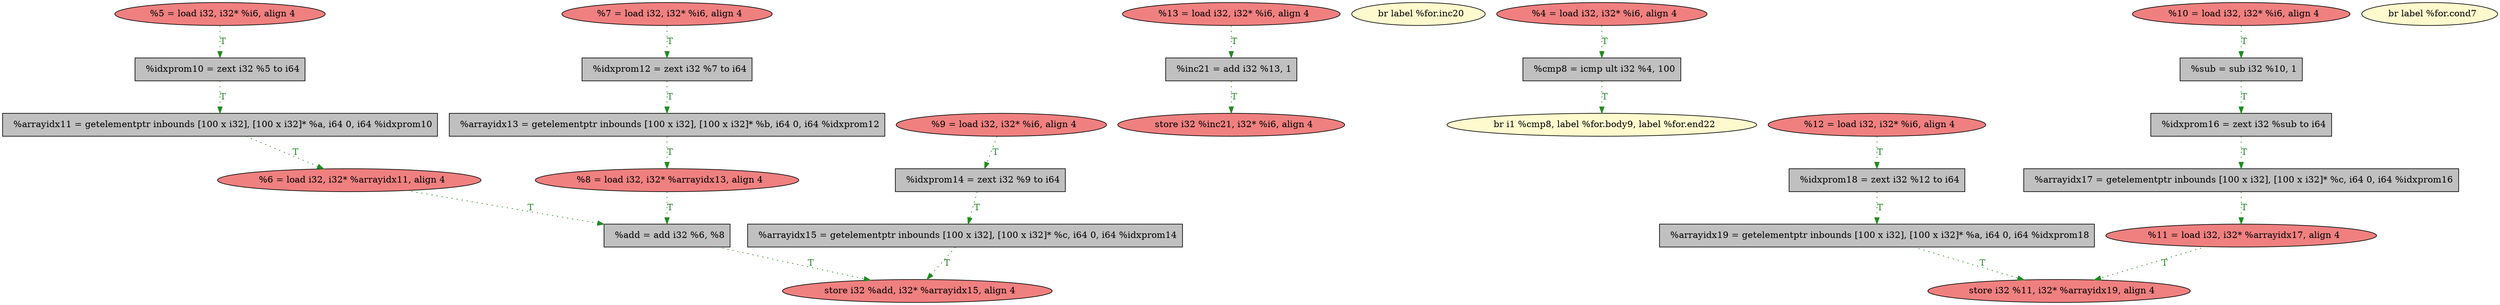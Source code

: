 
digraph G {


node454 [fillcolor=lightcoral,label="  store i32 %add, i32* %arrayidx15, align 4",shape=ellipse,style=filled ]
node453 [fillcolor=grey,label="  %add = add i32 %6, %8",shape=rectangle,style=filled ]
node451 [fillcolor=lightcoral,label="  store i32 %inc21, i32* %i6, align 4",shape=ellipse,style=filled ]
node450 [fillcolor=grey,label="  %idxprom14 = zext i32 %9 to i64",shape=rectangle,style=filled ]
node449 [fillcolor=grey,label="  %arrayidx11 = getelementptr inbounds [100 x i32], [100 x i32]* %a, i64 0, i64 %idxprom10",shape=rectangle,style=filled ]
node446 [fillcolor=lemonchiffon,label="  br label %for.inc20",shape=ellipse,style=filled ]
node443 [fillcolor=grey,label="  %cmp8 = icmp ult i32 %4, 100",shape=rectangle,style=filled ]
node442 [fillcolor=grey,label="  %idxprom12 = zext i32 %7 to i64",shape=rectangle,style=filled ]
node441 [fillcolor=grey,label="  %idxprom10 = zext i32 %5 to i64",shape=rectangle,style=filled ]
node445 [fillcolor=lightcoral,label="  %6 = load i32, i32* %arrayidx11, align 4",shape=ellipse,style=filled ]
node429 [fillcolor=grey,label="  %arrayidx17 = getelementptr inbounds [100 x i32], [100 x i32]* %c, i64 0, i64 %idxprom16",shape=rectangle,style=filled ]
node428 [fillcolor=lightcoral,label="  %12 = load i32, i32* %i6, align 4",shape=ellipse,style=filled ]
node438 [fillcolor=lightcoral,label="  %5 = load i32, i32* %i6, align 4",shape=ellipse,style=filled ]
node427 [fillcolor=grey,label="  %arrayidx19 = getelementptr inbounds [100 x i32], [100 x i32]* %a, i64 0, i64 %idxprom18",shape=rectangle,style=filled ]
node431 [fillcolor=lemonchiffon,label="  br label %for.cond7",shape=ellipse,style=filled ]
node425 [fillcolor=grey,label="  %inc21 = add i32 %13, 1",shape=rectangle,style=filled ]
node448 [fillcolor=grey,label="  %arrayidx15 = getelementptr inbounds [100 x i32], [100 x i32]* %c, i64 0, i64 %idxprom14",shape=rectangle,style=filled ]
node426 [fillcolor=lightcoral,label="  %13 = load i32, i32* %i6, align 4",shape=ellipse,style=filled ]
node437 [fillcolor=grey,label="  %sub = sub i32 %10, 1",shape=rectangle,style=filled ]
node452 [fillcolor=grey,label="  %idxprom18 = zext i32 %12 to i64",shape=rectangle,style=filled ]
node444 [fillcolor=lightcoral,label="  store i32 %11, i32* %arrayidx19, align 4",shape=ellipse,style=filled ]
node433 [fillcolor=lightcoral,label="  %10 = load i32, i32* %i6, align 4",shape=ellipse,style=filled ]
node432 [fillcolor=lightcoral,label="  %11 = load i32, i32* %arrayidx17, align 4",shape=ellipse,style=filled ]
node434 [fillcolor=grey,label="  %arrayidx13 = getelementptr inbounds [100 x i32], [100 x i32]* %b, i64 0, i64 %idxprom12",shape=rectangle,style=filled ]
node430 [fillcolor=grey,label="  %idxprom16 = zext i32 %sub to i64",shape=rectangle,style=filled ]
node435 [fillcolor=lightcoral,label="  %9 = load i32, i32* %i6, align 4",shape=ellipse,style=filled ]
node436 [fillcolor=lightcoral,label="  %7 = load i32, i32* %i6, align 4",shape=ellipse,style=filled ]
node447 [fillcolor=lightcoral,label="  %8 = load i32, i32* %arrayidx13, align 4",shape=ellipse,style=filled ]
node439 [fillcolor=lemonchiffon,label="  br i1 %cmp8, label %for.body9, label %for.end22",shape=ellipse,style=filled ]
node440 [fillcolor=lightcoral,label="  %4 = load i32, i32* %i6, align 4",shape=ellipse,style=filled ]

node440->node443 [style=dotted,color=forestgreen,label="T",fontcolor=forestgreen ]
node441->node449 [style=dotted,color=forestgreen,label="T",fontcolor=forestgreen ]
node437->node430 [style=dotted,color=forestgreen,label="T",fontcolor=forestgreen ]
node438->node441 [style=dotted,color=forestgreen,label="T",fontcolor=forestgreen ]
node434->node447 [style=dotted,color=forestgreen,label="T",fontcolor=forestgreen ]
node445->node453 [style=dotted,color=forestgreen,label="T",fontcolor=forestgreen ]
node428->node452 [style=dotted,color=forestgreen,label="T",fontcolor=forestgreen ]
node447->node453 [style=dotted,color=forestgreen,label="T",fontcolor=forestgreen ]
node453->node454 [style=dotted,color=forestgreen,label="T",fontcolor=forestgreen ]
node450->node448 [style=dotted,color=forestgreen,label="T",fontcolor=forestgreen ]
node430->node429 [style=dotted,color=forestgreen,label="T",fontcolor=forestgreen ]
node448->node454 [style=dotted,color=forestgreen,label="T",fontcolor=forestgreen ]
node443->node439 [style=dotted,color=forestgreen,label="T",fontcolor=forestgreen ]
node452->node427 [style=dotted,color=forestgreen,label="T",fontcolor=forestgreen ]
node442->node434 [style=dotted,color=forestgreen,label="T",fontcolor=forestgreen ]
node449->node445 [style=dotted,color=forestgreen,label="T",fontcolor=forestgreen ]
node429->node432 [style=dotted,color=forestgreen,label="T",fontcolor=forestgreen ]
node425->node451 [style=dotted,color=forestgreen,label="T",fontcolor=forestgreen ]
node427->node444 [style=dotted,color=forestgreen,label="T",fontcolor=forestgreen ]
node433->node437 [style=dotted,color=forestgreen,label="T",fontcolor=forestgreen ]
node432->node444 [style=dotted,color=forestgreen,label="T",fontcolor=forestgreen ]
node426->node425 [style=dotted,color=forestgreen,label="T",fontcolor=forestgreen ]
node435->node450 [style=dotted,color=forestgreen,label="T",fontcolor=forestgreen ]
node436->node442 [style=dotted,color=forestgreen,label="T",fontcolor=forestgreen ]


}

